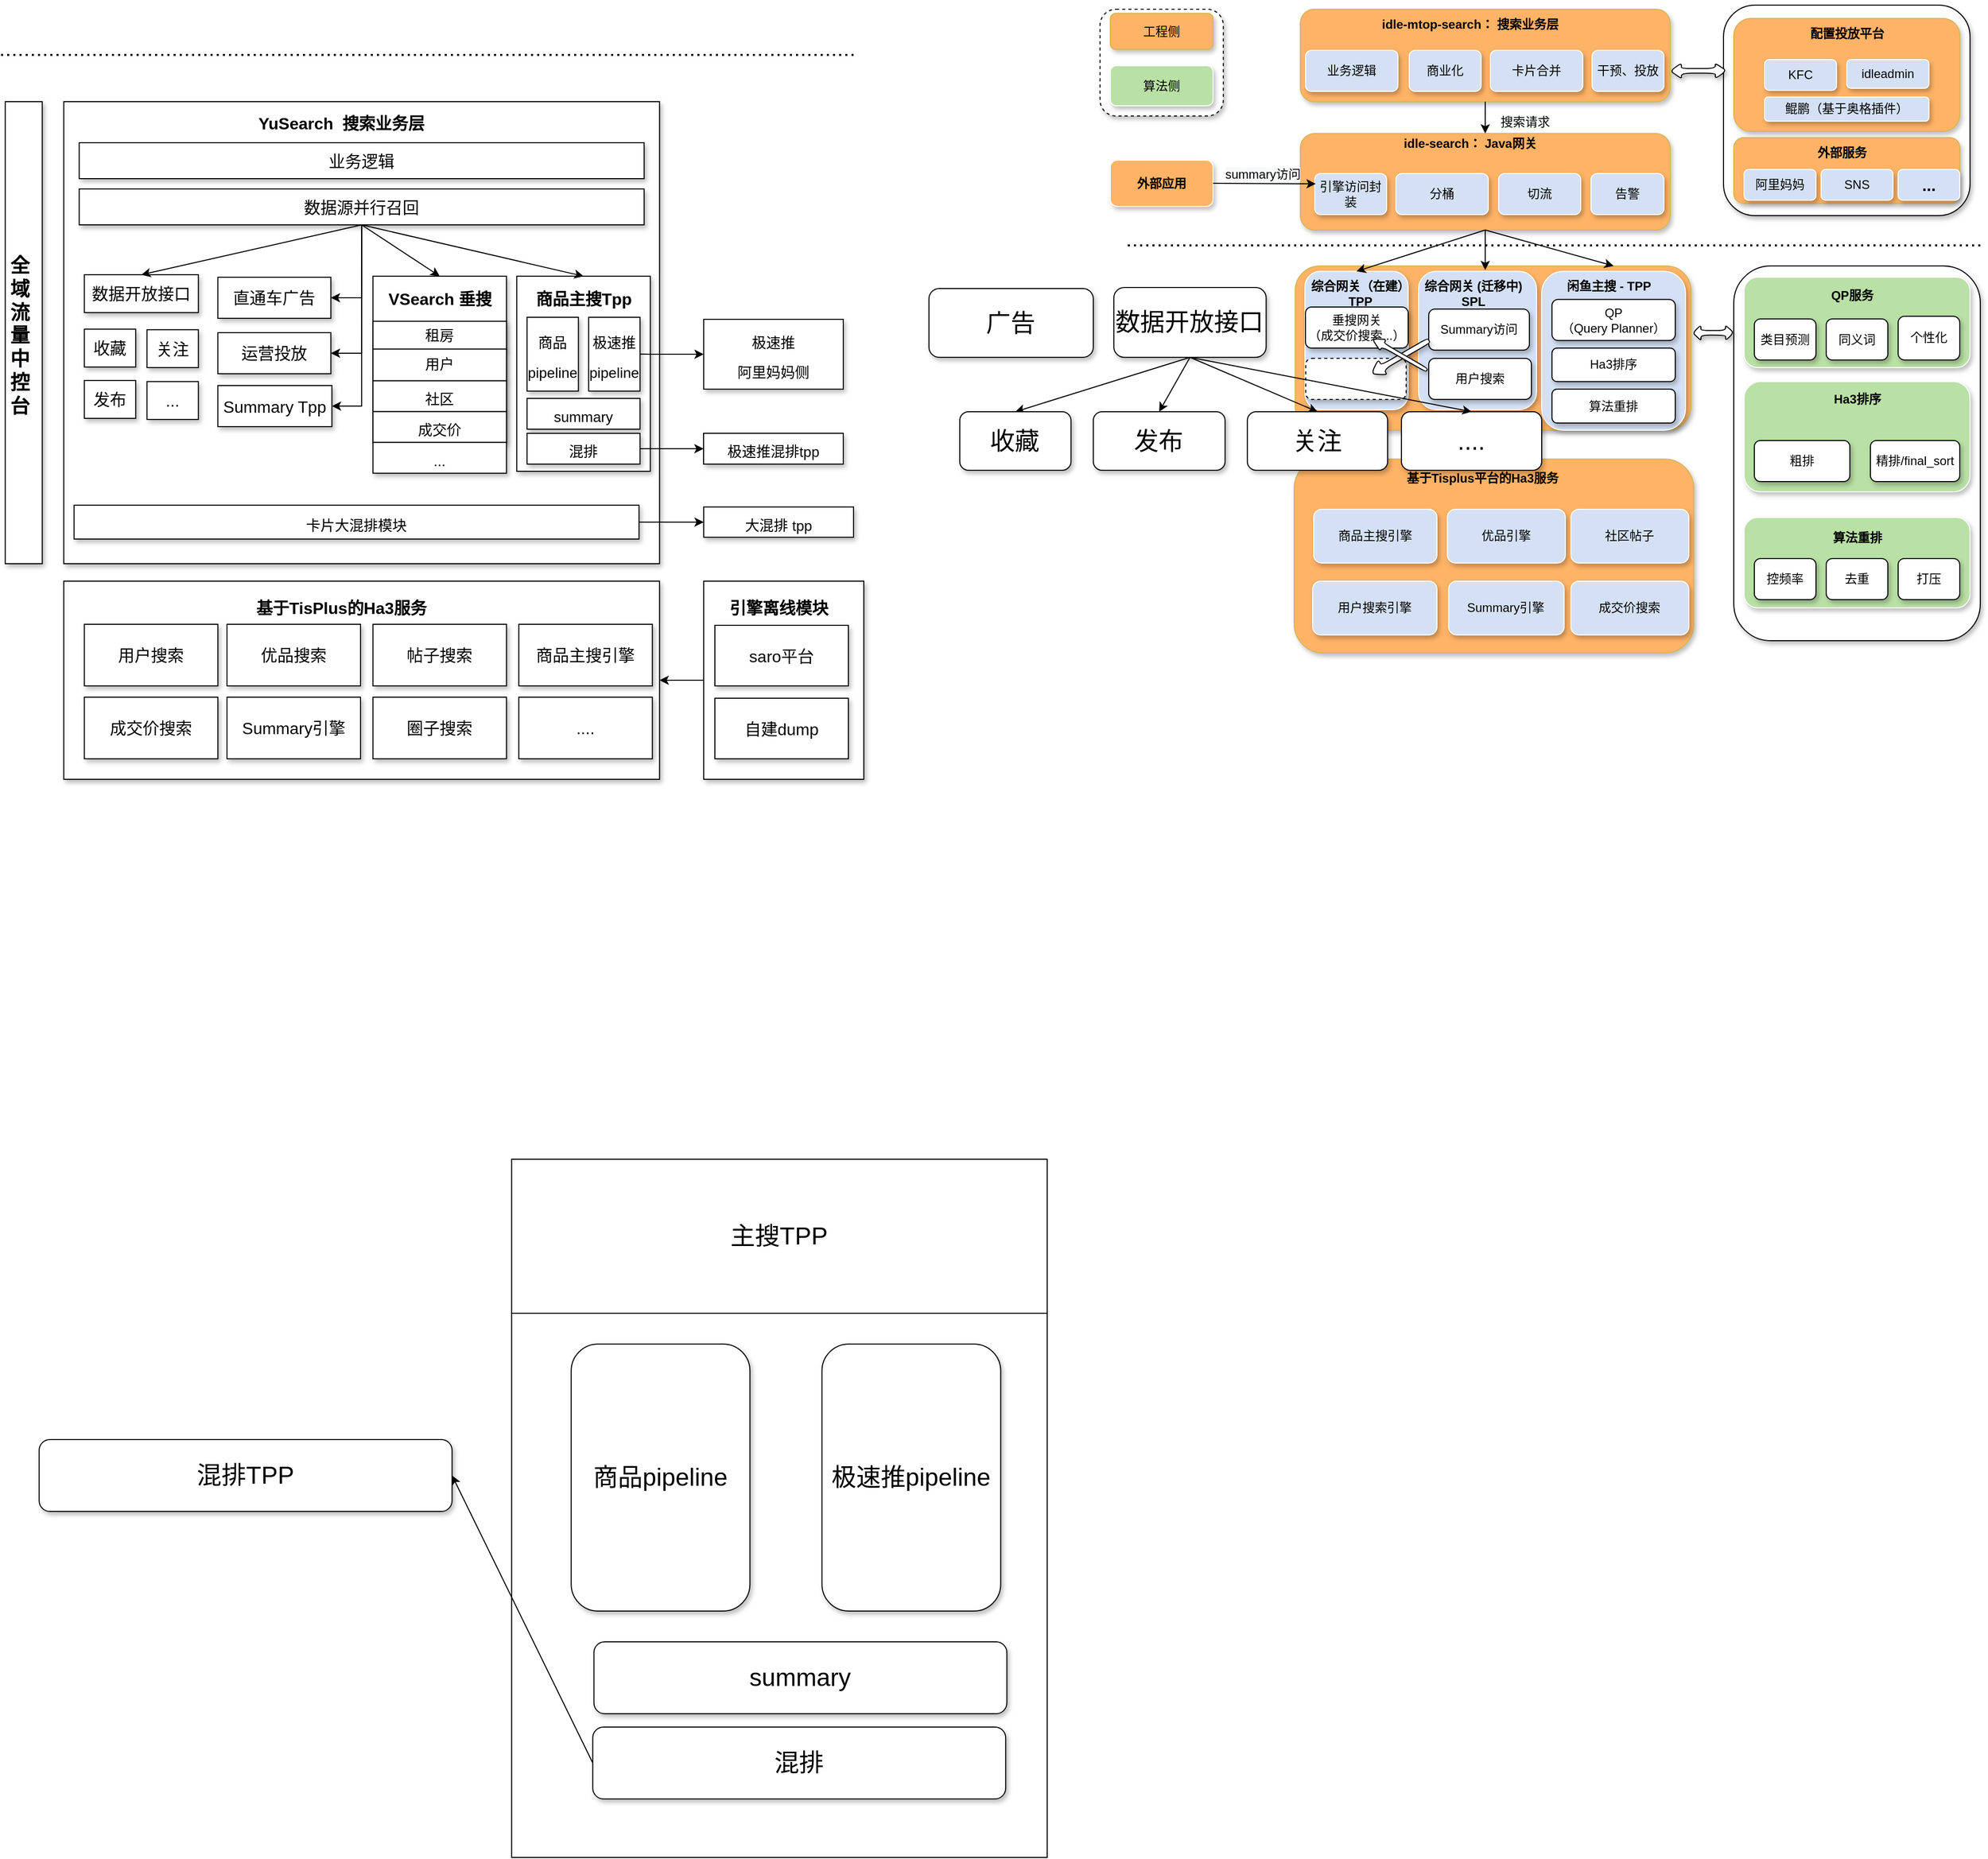 <mxfile version="15.5.5" type="github">
  <diagram id="73XBl6DxMWSLZ-Mzj7Kj" name="Page-1">
    <mxGraphModel dx="3708" dy="1172" grid="1" gridSize="10" guides="1" tooltips="1" connect="1" arrows="1" fold="1" page="1" pageScale="1" pageWidth="827" pageHeight="1169" math="0" shadow="0">
      <root>
        <mxCell id="0" />
        <mxCell id="1" parent="0" />
        <mxCell id="z_ON2gfmLrtd9v5Lrf8q-1" value="" style="endArrow=none;dashed=1;html=1;strokeColor=#000000;strokeWidth=2;dashPattern=1 2;" edge="1" parent="1">
          <mxGeometry width="50" height="50" relative="1" as="geometry">
            <mxPoint x="-73" y="800" as="sourcePoint" />
            <mxPoint x="757" y="800" as="targetPoint" />
          </mxGeometry>
        </mxCell>
        <mxCell id="z_ON2gfmLrtd9v5Lrf8q-2" value="" style="rounded=1;whiteSpace=wrap;html=1;shadow=1;" vertex="1" parent="1">
          <mxGeometry x="507" y="566" width="240" height="205" as="geometry" />
        </mxCell>
        <mxCell id="z_ON2gfmLrtd9v5Lrf8q-3" value="" style="rounded=1;whiteSpace=wrap;html=1;shadow=1;dashed=1;" vertex="1" parent="1">
          <mxGeometry x="-100" y="570" width="120" height="104" as="geometry" />
        </mxCell>
        <mxCell id="z_ON2gfmLrtd9v5Lrf8q-145" value="" style="rounded=0;whiteSpace=wrap;html=1;shadow=1;fontSize=24;" vertex="1" parent="1">
          <mxGeometry x="-1108.87" y="660" width="580" height="450" as="geometry" />
        </mxCell>
        <mxCell id="z_ON2gfmLrtd9v5Lrf8q-4" value="" style="rounded=1;whiteSpace=wrap;html=1;shadow=1;" vertex="1" parent="1">
          <mxGeometry x="517" y="820" width="240" height="365" as="geometry" />
        </mxCell>
        <mxCell id="z_ON2gfmLrtd9v5Lrf8q-5" value="" style="rounded=1;whiteSpace=wrap;html=1;fillColor=#FFB366;strokeColor=#d6b656;shadow=1;" vertex="1" parent="1">
          <mxGeometry x="90" y="820" width="385.25" height="160" as="geometry" />
        </mxCell>
        <mxCell id="z_ON2gfmLrtd9v5Lrf8q-6" value="" style="rounded=1;whiteSpace=wrap;html=1;fillColor=#FFB366;strokeColor=#d6b656;shadow=1;" vertex="1" parent="1">
          <mxGeometry x="95" y="570" width="360" height="90" as="geometry" />
        </mxCell>
        <mxCell id="z_ON2gfmLrtd9v5Lrf8q-7" value="&lt;b&gt;idle-mtop-search： 搜索业务层&lt;/b&gt;" style="text;html=1;resizable=0;autosize=1;align=center;verticalAlign=middle;points=[];fillColor=none;strokeColor=none;rounded=0;shadow=1;" vertex="1" parent="1">
          <mxGeometry x="165" y="575" width="190" height="20" as="geometry" />
        </mxCell>
        <mxCell id="z_ON2gfmLrtd9v5Lrf8q-8" value="" style="rounded=1;whiteSpace=wrap;html=1;fillColor=#FFB366;strokeColor=#d6b656;shadow=1;" vertex="1" parent="1">
          <mxGeometry x="95" y="691" width="360" height="94" as="geometry" />
        </mxCell>
        <mxCell id="z_ON2gfmLrtd9v5Lrf8q-9" value="&lt;b&gt;idle-search： Java网关&lt;/b&gt;" style="text;html=1;resizable=0;autosize=1;align=center;verticalAlign=middle;points=[];fillColor=none;strokeColor=none;rounded=0;shadow=1;" vertex="1" parent="1">
          <mxGeometry x="190" y="691" width="140" height="20" as="geometry" />
        </mxCell>
        <mxCell id="z_ON2gfmLrtd9v5Lrf8q-10" value="算法侧" style="rounded=1;whiteSpace=wrap;html=1;fillColor=#B9E0A5;strokeColor=#FFFFFF;shadow=1;" vertex="1" parent="1">
          <mxGeometry x="-90" y="625" width="100" height="39" as="geometry" />
        </mxCell>
        <mxCell id="z_ON2gfmLrtd9v5Lrf8q-11" value="工程侧" style="rounded=1;whiteSpace=wrap;html=1;fillColor=#FFB366;strokeColor=#d6b656;shadow=1;" vertex="1" parent="1">
          <mxGeometry x="-90" y="574" width="100" height="35" as="geometry" />
        </mxCell>
        <mxCell id="z_ON2gfmLrtd9v5Lrf8q-12" value="卡片合并" style="rounded=1;whiteSpace=wrap;html=1;fillColor=#D4E1F5;strokeColor=#FFFFFF;shadow=1;" vertex="1" parent="1">
          <mxGeometry x="280" y="610" width="90" height="40" as="geometry" />
        </mxCell>
        <mxCell id="z_ON2gfmLrtd9v5Lrf8q-13" value="业务逻辑" style="rounded=1;whiteSpace=wrap;html=1;fillColor=#D4E1F5;strokeColor=#FFFFFF;shadow=1;" vertex="1" parent="1">
          <mxGeometry x="100" y="610" width="90" height="40" as="geometry" />
        </mxCell>
        <mxCell id="z_ON2gfmLrtd9v5Lrf8q-14" value="干预、投放" style="rounded=1;whiteSpace=wrap;html=1;fillColor=#D4E1F5;strokeColor=#FFFFFF;shadow=1;" vertex="1" parent="1">
          <mxGeometry x="379" y="610" width="70" height="40" as="geometry" />
        </mxCell>
        <mxCell id="z_ON2gfmLrtd9v5Lrf8q-15" value="商业化" style="rounded=1;whiteSpace=wrap;html=1;fillColor=#D4E1F5;strokeColor=#FFFFFF;shadow=1;" vertex="1" parent="1">
          <mxGeometry x="201" y="610" width="70" height="40" as="geometry" />
        </mxCell>
        <mxCell id="z_ON2gfmLrtd9v5Lrf8q-16" value="" style="rounded=1;whiteSpace=wrap;html=1;fillColor=#FFB366;strokeColor=#d6b656;shadow=1;" vertex="1" parent="1">
          <mxGeometry x="517" y="579" width="220" height="110" as="geometry" />
        </mxCell>
        <mxCell id="z_ON2gfmLrtd9v5Lrf8q-17" value="鲲鹏（基于奥格插件）" style="rounded=1;whiteSpace=wrap;html=1;fillColor=#D4E1F5;strokeColor=#FFFFFF;shadow=1;" vertex="1" parent="1">
          <mxGeometry x="547" y="655.5" width="160" height="23.5" as="geometry" />
        </mxCell>
        <mxCell id="z_ON2gfmLrtd9v5Lrf8q-18" value="&lt;b&gt;配置投放平台&lt;/b&gt;" style="text;html=1;resizable=0;autosize=1;align=center;verticalAlign=middle;points=[];fillColor=none;strokeColor=none;rounded=0;shadow=1;" vertex="1" parent="1">
          <mxGeometry x="582" y="584" width="90" height="20" as="geometry" />
        </mxCell>
        <mxCell id="z_ON2gfmLrtd9v5Lrf8q-19" value="idleadmin" style="rounded=1;whiteSpace=wrap;html=1;fillColor=#D4E1F5;strokeColor=#FFFFFF;shadow=1;" vertex="1" parent="1">
          <mxGeometry x="627" y="619" width="80" height="28" as="geometry" />
        </mxCell>
        <mxCell id="z_ON2gfmLrtd9v5Lrf8q-20" value="引擎访问封装" style="rounded=1;whiteSpace=wrap;html=1;fillColor=#D4E1F5;strokeColor=#FFFFFF;shadow=1;" vertex="1" parent="1">
          <mxGeometry x="109" y="730" width="70" height="40" as="geometry" />
        </mxCell>
        <mxCell id="z_ON2gfmLrtd9v5Lrf8q-21" value="分桶" style="rounded=1;whiteSpace=wrap;html=1;fillColor=#D4E1F5;strokeColor=#FFFFFF;shadow=1;" vertex="1" parent="1">
          <mxGeometry x="188" y="730" width="90" height="40" as="geometry" />
        </mxCell>
        <mxCell id="z_ON2gfmLrtd9v5Lrf8q-22" value="切流" style="rounded=1;whiteSpace=wrap;html=1;fillColor=#D4E1F5;strokeColor=#FFFFFF;shadow=1;" vertex="1" parent="1">
          <mxGeometry x="288" y="730" width="80" height="40" as="geometry" />
        </mxCell>
        <mxCell id="z_ON2gfmLrtd9v5Lrf8q-23" value="告警" style="rounded=1;whiteSpace=wrap;html=1;fillColor=#D4E1F5;strokeColor=#FFFFFF;shadow=1;" vertex="1" parent="1">
          <mxGeometry x="378" y="730" width="71" height="40" as="geometry" />
        </mxCell>
        <mxCell id="z_ON2gfmLrtd9v5Lrf8q-24" value="&lt;b&gt;外部应用&lt;/b&gt;" style="rounded=1;whiteSpace=wrap;html=1;fillColor=#FFB366;strokeColor=#FFFFFF;shadow=1;" vertex="1" parent="1">
          <mxGeometry x="-90" y="717" width="100" height="45" as="geometry" />
        </mxCell>
        <mxCell id="z_ON2gfmLrtd9v5Lrf8q-25" value="" style="endArrow=classic;html=1;exitX=1;exitY=0.5;exitDx=0;exitDy=0;" edge="1" parent="1" source="z_ON2gfmLrtd9v5Lrf8q-24">
          <mxGeometry width="50" height="50" relative="1" as="geometry">
            <mxPoint x="380" y="581" as="sourcePoint" />
            <mxPoint x="110" y="740" as="targetPoint" />
          </mxGeometry>
        </mxCell>
        <mxCell id="z_ON2gfmLrtd9v5Lrf8q-26" value="&lt;span style=&quot;color: rgb(0 , 0 , 0) ; font-family: &amp;#34;helvetica&amp;#34; ; font-size: 12px ; font-style: normal ; font-weight: 400 ; letter-spacing: normal ; text-align: center ; text-indent: 0px ; text-transform: none ; word-spacing: 0px ; background-color: rgb(248 , 249 , 250) ; display: inline ; float: none&quot;&gt;summary访问&lt;/span&gt;" style="text;whiteSpace=wrap;html=1;" vertex="1" parent="1">
          <mxGeometry x="20" y="717" width="90" height="30" as="geometry" />
        </mxCell>
        <mxCell id="z_ON2gfmLrtd9v5Lrf8q-27" value="" style="endArrow=classic;html=1;exitX=0.5;exitY=1;exitDx=0;exitDy=0;entryX=0.5;entryY=0;entryDx=0;entryDy=0;" edge="1" parent="1" source="z_ON2gfmLrtd9v5Lrf8q-6" target="z_ON2gfmLrtd9v5Lrf8q-8">
          <mxGeometry width="50" height="50" relative="1" as="geometry">
            <mxPoint x="380" y="700" as="sourcePoint" />
            <mxPoint x="430" y="650" as="targetPoint" />
          </mxGeometry>
        </mxCell>
        <mxCell id="z_ON2gfmLrtd9v5Lrf8q-28" value="&lt;span style=&quot;color: rgb(0 , 0 , 0) ; font-family: &amp;#34;helvetica&amp;#34; ; font-size: 12px ; font-style: normal ; font-weight: 400 ; letter-spacing: normal ; text-align: center ; text-indent: 0px ; text-transform: none ; word-spacing: 0px ; background-color: rgb(248 , 249 , 250) ; display: inline ; float: none&quot;&gt;搜索请求&lt;/span&gt;" style="text;whiteSpace=wrap;html=1;" vertex="1" parent="1">
          <mxGeometry x="288" y="666" width="90" height="30" as="geometry" />
        </mxCell>
        <mxCell id="z_ON2gfmLrtd9v5Lrf8q-29" value="" style="rounded=1;whiteSpace=wrap;html=1;fillColor=#D4E1F5;strokeColor=#FFFFFF;shadow=1;" vertex="1" parent="1">
          <mxGeometry x="330" y="825.25" width="140" height="154.75" as="geometry" />
        </mxCell>
        <mxCell id="z_ON2gfmLrtd9v5Lrf8q-30" value="&lt;b&gt;闲鱼主搜 - TPP&lt;/b&gt;" style="text;html=1;resizable=0;autosize=1;align=center;verticalAlign=middle;points=[];fillColor=none;strokeColor=none;rounded=0;shadow=1;" vertex="1" parent="1">
          <mxGeometry x="345" y="830" width="100" height="20" as="geometry" />
        </mxCell>
        <mxCell id="z_ON2gfmLrtd9v5Lrf8q-31" value="" style="rounded=1;whiteSpace=wrap;html=1;fillColor=#D4E1F5;strokeColor=#FFFFFF;shadow=1;" vertex="1" parent="1">
          <mxGeometry x="210" y="825.25" width="115" height="134.75" as="geometry" />
        </mxCell>
        <mxCell id="z_ON2gfmLrtd9v5Lrf8q-32" value="&lt;b&gt;综合网关 (迁移中)&lt;br&gt;SPL&lt;br&gt;&lt;/b&gt;" style="text;html=1;resizable=0;autosize=1;align=center;verticalAlign=middle;points=[];fillColor=none;strokeColor=none;rounded=0;shadow=1;" vertex="1" parent="1">
          <mxGeometry x="208" y="832" width="110" height="30" as="geometry" />
        </mxCell>
        <mxCell id="z_ON2gfmLrtd9v5Lrf8q-33" value="" style="rounded=1;whiteSpace=wrap;html=1;fillColor=#D4E1F5;shadow=1;strokeColor=#FFFFFF;" vertex="1" parent="1">
          <mxGeometry x="99.5" y="825.25" width="100.5" height="134.75" as="geometry" />
        </mxCell>
        <mxCell id="z_ON2gfmLrtd9v5Lrf8q-34" value="QP&lt;br&gt;（Query Planner）" style="rounded=1;whiteSpace=wrap;html=1;fillColor=#FFFFFF;strokeColor=#000000;shadow=1;" vertex="1" parent="1">
          <mxGeometry x="340" y="852.63" width="120" height="40" as="geometry" />
        </mxCell>
        <mxCell id="z_ON2gfmLrtd9v5Lrf8q-35" value="算法重排" style="rounded=1;whiteSpace=wrap;html=1;fillColor=#FFFFFF;strokeColor=#000000;shadow=1;" vertex="1" parent="1">
          <mxGeometry x="340" y="940" width="120" height="33" as="geometry" />
        </mxCell>
        <mxCell id="z_ON2gfmLrtd9v5Lrf8q-36" value="&lt;b&gt;综合网关（在建）&lt;br&gt;TPP&lt;/b&gt;" style="text;html=1;resizable=0;autosize=1;align=center;verticalAlign=middle;points=[];fillColor=none;strokeColor=none;rounded=0;shadow=1;" vertex="1" parent="1">
          <mxGeometry x="98" y="832" width="110" height="30" as="geometry" />
        </mxCell>
        <mxCell id="z_ON2gfmLrtd9v5Lrf8q-37" value="垂搜网关&lt;br&gt;（成交价搜索...）" style="rounded=1;whiteSpace=wrap;html=1;fillColor=#FFFFFF;strokeColor=#000000;shadow=1;" vertex="1" parent="1">
          <mxGeometry x="100" y="860" width="100" height="40" as="geometry" />
        </mxCell>
        <mxCell id="z_ON2gfmLrtd9v5Lrf8q-38" value="" style="rounded=1;whiteSpace=wrap;html=1;fillColor=#FFFFFF;strokeColor=#000000;shadow=1;dashed=1;" vertex="1" parent="1">
          <mxGeometry x="100.25" y="910" width="97.75" height="40" as="geometry" />
        </mxCell>
        <mxCell id="z_ON2gfmLrtd9v5Lrf8q-39" value="Summary访问" style="rounded=1;whiteSpace=wrap;html=1;fillColor=#FFFFFF;strokeColor=#000000;shadow=1;" vertex="1" parent="1">
          <mxGeometry x="220" y="862" width="98" height="40" as="geometry" />
        </mxCell>
        <mxCell id="z_ON2gfmLrtd9v5Lrf8q-40" value="用户搜索" style="rounded=1;whiteSpace=wrap;html=1;fillColor=#FFFFFF;strokeColor=#000000;shadow=1;" vertex="1" parent="1">
          <mxGeometry x="220" y="910" width="100" height="40" as="geometry" />
        </mxCell>
        <mxCell id="z_ON2gfmLrtd9v5Lrf8q-41" value="" style="endArrow=classic;html=1;exitX=0.5;exitY=1;exitDx=0;exitDy=0;entryX=0.5;entryY=0;entryDx=0;entryDy=0;" edge="1" parent="1" source="z_ON2gfmLrtd9v5Lrf8q-8" target="z_ON2gfmLrtd9v5Lrf8q-33">
          <mxGeometry width="50" height="50" relative="1" as="geometry">
            <mxPoint x="285" y="794" as="sourcePoint" />
            <mxPoint x="295" y="710" as="targetPoint" />
          </mxGeometry>
        </mxCell>
        <mxCell id="z_ON2gfmLrtd9v5Lrf8q-42" value="" style="endArrow=classic;html=1;exitX=0.5;exitY=1;exitDx=0;exitDy=0;" edge="1" parent="1" source="z_ON2gfmLrtd9v5Lrf8q-8">
          <mxGeometry width="50" height="50" relative="1" as="geometry">
            <mxPoint x="280" y="790" as="sourcePoint" />
            <mxPoint x="275" y="824" as="targetPoint" />
          </mxGeometry>
        </mxCell>
        <mxCell id="z_ON2gfmLrtd9v5Lrf8q-43" value="" style="endArrow=classic;html=1;exitX=0.5;exitY=1;exitDx=0;exitDy=0;" edge="1" parent="1" source="z_ON2gfmLrtd9v5Lrf8q-8">
          <mxGeometry width="50" height="50" relative="1" as="geometry">
            <mxPoint x="280" y="794" as="sourcePoint" />
            <mxPoint x="400" y="820" as="targetPoint" />
          </mxGeometry>
        </mxCell>
        <mxCell id="z_ON2gfmLrtd9v5Lrf8q-44" value="" style="shape=singleArrow;direction=west;whiteSpace=wrap;html=1;rounded=1;shadow=1;strokeColor=#000000;fillColor=#FFFFFF;gradientColor=none;rotation=-30;arrowWidth=0.298;arrowSize=0.2;" vertex="1" parent="1">
          <mxGeometry x="159.54" y="900.3" width="65" height="17.13" as="geometry" />
        </mxCell>
        <mxCell id="z_ON2gfmLrtd9v5Lrf8q-45" value="" style="shape=singleArrow;direction=west;whiteSpace=wrap;html=1;rounded=1;shadow=1;strokeColor=#000000;fillColor=#FFFFFF;gradientColor=none;rotation=30;arrowWidth=0.298;arrowSize=0.2;" vertex="1" parent="1">
          <mxGeometry x="160.77" y="899.91" width="61.46" height="12.63" as="geometry" />
        </mxCell>
        <mxCell id="z_ON2gfmLrtd9v5Lrf8q-46" value="" style="rounded=1;whiteSpace=wrap;html=1;fillColor=#FFB366;strokeColor=#d6b656;shadow=1;" vertex="1" parent="1">
          <mxGeometry x="89" y="1008.18" width="389" height="188.82" as="geometry" />
        </mxCell>
        <mxCell id="z_ON2gfmLrtd9v5Lrf8q-47" value="商品主搜引擎" style="rounded=1;whiteSpace=wrap;html=1;fillColor=#D4E1F5;shadow=1;strokeColor=#FFFFFF;" vertex="1" parent="1">
          <mxGeometry x="108" y="1057" width="120" height="52.37" as="geometry" />
        </mxCell>
        <mxCell id="z_ON2gfmLrtd9v5Lrf8q-48" value="" style="shape=doubleArrow;whiteSpace=wrap;html=1;rounded=1;shadow=1;strokeColor=#000000;fillColor=#FFFFFF;gradientColor=none;" vertex="1" parent="1">
          <mxGeometry x="455" y="622.5" width="55" height="15" as="geometry" />
        </mxCell>
        <mxCell id="z_ON2gfmLrtd9v5Lrf8q-49" value="用户搜索引擎" style="rounded=1;whiteSpace=wrap;html=1;fillColor=#D4E1F5;shadow=1;strokeColor=#FFFFFF;" vertex="1" parent="1">
          <mxGeometry x="107" y="1127" width="121" height="52.37" as="geometry" />
        </mxCell>
        <mxCell id="z_ON2gfmLrtd9v5Lrf8q-50" value="优品引擎" style="rounded=1;whiteSpace=wrap;html=1;fillColor=#D4E1F5;shadow=1;strokeColor=#FFFFFF;" vertex="1" parent="1">
          <mxGeometry x="238.17" y="1057" width="114.83" height="52.37" as="geometry" />
        </mxCell>
        <mxCell id="z_ON2gfmLrtd9v5Lrf8q-51" value="Summary引擎" style="rounded=1;whiteSpace=wrap;html=1;fillColor=#D4E1F5;shadow=1;strokeColor=#FFFFFF;" vertex="1" parent="1">
          <mxGeometry x="239.38" y="1127" width="112.41" height="52.37" as="geometry" />
        </mxCell>
        <mxCell id="z_ON2gfmLrtd9v5Lrf8q-52" value="社区帖子" style="rounded=1;whiteSpace=wrap;html=1;fillColor=#D4E1F5;shadow=1;strokeColor=#FFFFFF;" vertex="1" parent="1">
          <mxGeometry x="358.42" y="1057" width="114.83" height="52.37" as="geometry" />
        </mxCell>
        <mxCell id="z_ON2gfmLrtd9v5Lrf8q-53" value="成交价搜索" style="rounded=1;whiteSpace=wrap;html=1;fillColor=#D4E1F5;shadow=1;strokeColor=#FFFFFF;" vertex="1" parent="1">
          <mxGeometry x="358.42" y="1127" width="114.83" height="52.37" as="geometry" />
        </mxCell>
        <mxCell id="z_ON2gfmLrtd9v5Lrf8q-54" value="&lt;b&gt;基于Tisplus平台的Ha3服务&lt;/b&gt;" style="text;html=1;resizable=0;autosize=1;align=center;verticalAlign=middle;points=[];fillColor=none;strokeColor=none;rounded=0;shadow=1;" vertex="1" parent="1">
          <mxGeometry x="191.79" y="1017" width="160" height="20" as="geometry" />
        </mxCell>
        <mxCell id="z_ON2gfmLrtd9v5Lrf8q-55" value="" style="endArrow=classic;html=1;" edge="1" parent="1">
          <mxGeometry width="50" height="50" relative="1" as="geometry">
            <mxPoint x="285" y="970" as="sourcePoint" />
            <mxPoint x="285" y="1012" as="targetPoint" />
          </mxGeometry>
        </mxCell>
        <mxCell id="z_ON2gfmLrtd9v5Lrf8q-56" value="" style="rounded=1;whiteSpace=wrap;html=1;fillColor=#B9E0A5;strokeColor=#FFFFFF;shadow=1;" vertex="1" parent="1">
          <mxGeometry x="527" y="831" width="220" height="88" as="geometry" />
        </mxCell>
        <mxCell id="z_ON2gfmLrtd9v5Lrf8q-57" value="&lt;b&gt;QP服务&lt;/b&gt;" style="text;html=1;resizable=0;autosize=1;align=center;verticalAlign=middle;points=[];fillColor=none;strokeColor=none;rounded=0;shadow=1;" vertex="1" parent="1">
          <mxGeometry x="602" y="839" width="60" height="20" as="geometry" />
        </mxCell>
        <mxCell id="z_ON2gfmLrtd9v5Lrf8q-58" value="类目预测" style="rounded=1;whiteSpace=wrap;html=1;fillColor=#FFFFFF;strokeColor=#000000;shadow=1;" vertex="1" parent="1">
          <mxGeometry x="537" y="871.63" width="60" height="40" as="geometry" />
        </mxCell>
        <mxCell id="z_ON2gfmLrtd9v5Lrf8q-59" value="同义词" style="rounded=1;whiteSpace=wrap;html=1;fillColor=#FFFFFF;strokeColor=#000000;shadow=1;" vertex="1" parent="1">
          <mxGeometry x="607" y="871.63" width="60" height="40" as="geometry" />
        </mxCell>
        <mxCell id="z_ON2gfmLrtd9v5Lrf8q-60" value="个性化" style="rounded=1;whiteSpace=wrap;html=1;fillColor=#FFFFFF;strokeColor=#000000;shadow=1;" vertex="1" parent="1">
          <mxGeometry x="677" y="869" width="60" height="42.63" as="geometry" />
        </mxCell>
        <mxCell id="z_ON2gfmLrtd9v5Lrf8q-61" value="" style="rounded=1;whiteSpace=wrap;html=1;fillColor=#B9E0A5;strokeColor=#FFFFFF;shadow=1;" vertex="1" parent="1">
          <mxGeometry x="527" y="1065" width="220" height="88" as="geometry" />
        </mxCell>
        <mxCell id="z_ON2gfmLrtd9v5Lrf8q-62" value="&lt;b&gt;算法重排&lt;/b&gt;" style="text;html=1;resizable=0;autosize=1;align=center;verticalAlign=middle;points=[];fillColor=none;strokeColor=none;rounded=0;shadow=1;" vertex="1" parent="1">
          <mxGeometry x="607" y="1075" width="60" height="20" as="geometry" />
        </mxCell>
        <mxCell id="z_ON2gfmLrtd9v5Lrf8q-63" value="控频率" style="rounded=1;whiteSpace=wrap;html=1;fillColor=#FFFFFF;strokeColor=#000000;shadow=1;" vertex="1" parent="1">
          <mxGeometry x="537" y="1105" width="60" height="40" as="geometry" />
        </mxCell>
        <mxCell id="z_ON2gfmLrtd9v5Lrf8q-64" value="去重" style="rounded=1;whiteSpace=wrap;html=1;fillColor=#FFFFFF;strokeColor=#000000;shadow=1;" vertex="1" parent="1">
          <mxGeometry x="607" y="1105" width="60" height="40" as="geometry" />
        </mxCell>
        <mxCell id="z_ON2gfmLrtd9v5Lrf8q-65" value="打压" style="rounded=1;whiteSpace=wrap;html=1;fillColor=#FFFFFF;strokeColor=#000000;shadow=1;" vertex="1" parent="1">
          <mxGeometry x="677" y="1105" width="60" height="40" as="geometry" />
        </mxCell>
        <mxCell id="z_ON2gfmLrtd9v5Lrf8q-66" value="" style="shape=doubleArrow;whiteSpace=wrap;html=1;rounded=1;shadow=1;strokeColor=#000000;fillColor=#FFFFFF;gradientColor=none;" vertex="1" parent="1">
          <mxGeometry x="477" y="877.63" width="40" height="15" as="geometry" />
        </mxCell>
        <mxCell id="z_ON2gfmLrtd9v5Lrf8q-67" value="KFC" style="rounded=1;whiteSpace=wrap;html=1;fillColor=#D4E1F5;strokeColor=#FFFFFF;shadow=1;" vertex="1" parent="1">
          <mxGeometry x="547" y="619" width="70" height="30" as="geometry" />
        </mxCell>
        <mxCell id="z_ON2gfmLrtd9v5Lrf8q-68" value="" style="rounded=1;whiteSpace=wrap;html=1;fillColor=#FFB366;strokeColor=#d6b656;shadow=1;" vertex="1" parent="1">
          <mxGeometry x="517" y="695" width="220" height="64" as="geometry" />
        </mxCell>
        <mxCell id="z_ON2gfmLrtd9v5Lrf8q-69" value="&lt;b&gt;外部服务&lt;/b&gt;" style="text;html=1;resizable=0;autosize=1;align=center;verticalAlign=middle;points=[];fillColor=none;strokeColor=none;rounded=0;shadow=1;" vertex="1" parent="1">
          <mxGeometry x="592" y="700" width="60" height="20" as="geometry" />
        </mxCell>
        <mxCell id="z_ON2gfmLrtd9v5Lrf8q-70" value="阿里妈妈" style="rounded=1;whiteSpace=wrap;html=1;fillColor=#D4E1F5;strokeColor=#FFFFFF;shadow=1;" vertex="1" parent="1">
          <mxGeometry x="527" y="726" width="70" height="30" as="geometry" />
        </mxCell>
        <mxCell id="z_ON2gfmLrtd9v5Lrf8q-71" value="SNS" style="rounded=1;whiteSpace=wrap;html=1;fillColor=#D4E1F5;strokeColor=#FFFFFF;shadow=1;" vertex="1" parent="1">
          <mxGeometry x="602" y="726" width="70" height="30" as="geometry" />
        </mxCell>
        <mxCell id="z_ON2gfmLrtd9v5Lrf8q-72" value="&lt;font style=&quot;font-size: 16px&quot;&gt;&lt;b&gt;...&lt;/b&gt;&lt;/font&gt;" style="rounded=1;whiteSpace=wrap;html=1;fillColor=#D4E1F5;strokeColor=#FFFFFF;shadow=1;" vertex="1" parent="1">
          <mxGeometry x="677" y="726" width="60" height="30" as="geometry" />
        </mxCell>
        <mxCell id="z_ON2gfmLrtd9v5Lrf8q-73" value="Ha3排序" style="rounded=1;whiteSpace=wrap;html=1;fillColor=#FFFFFF;strokeColor=#000000;shadow=1;" vertex="1" parent="1">
          <mxGeometry x="340" y="900" width="120" height="32.63" as="geometry" />
        </mxCell>
        <mxCell id="z_ON2gfmLrtd9v5Lrf8q-74" value="" style="rounded=1;whiteSpace=wrap;html=1;fillColor=#B9E0A5;strokeColor=#FFFFFF;shadow=1;" vertex="1" parent="1">
          <mxGeometry x="527" y="932.63" width="220" height="107.37" as="geometry" />
        </mxCell>
        <mxCell id="z_ON2gfmLrtd9v5Lrf8q-75" value="&lt;b&gt;Ha3排序&lt;/b&gt;" style="text;html=1;resizable=0;autosize=1;align=center;verticalAlign=middle;points=[];fillColor=none;strokeColor=none;rounded=0;shadow=1;" vertex="1" parent="1">
          <mxGeometry x="607" y="940" width="60" height="20" as="geometry" />
        </mxCell>
        <mxCell id="z_ON2gfmLrtd9v5Lrf8q-76" value="粗排" style="rounded=1;whiteSpace=wrap;html=1;fillColor=#FFFFFF;strokeColor=#000000;shadow=1;" vertex="1" parent="1">
          <mxGeometry x="537" y="990" width="93" height="40" as="geometry" />
        </mxCell>
        <mxCell id="z_ON2gfmLrtd9v5Lrf8q-77" value="精排/final_sort" style="rounded=1;whiteSpace=wrap;html=1;fillColor=#FFFFFF;strokeColor=#000000;shadow=1;" vertex="1" parent="1">
          <mxGeometry x="650" y="990" width="87" height="40" as="geometry" />
        </mxCell>
        <mxCell id="z_ON2gfmLrtd9v5Lrf8q-79" value="&lt;b style=&quot;font-size: 16px&quot;&gt;YuSearch&amp;nbsp; 搜索业务层&lt;/b&gt;" style="text;html=1;resizable=0;autosize=1;align=center;verticalAlign=middle;points=[];fillColor=none;strokeColor=none;rounded=0;shadow=1;fontSize=16;" vertex="1" parent="1">
          <mxGeometry x="-928.87" y="671" width="180" height="20" as="geometry" />
        </mxCell>
        <mxCell id="z_ON2gfmLrtd9v5Lrf8q-82" value="" style="rounded=0;whiteSpace=wrap;html=1;shadow=1;" vertex="1" parent="1">
          <mxGeometry x="-807.87" y="830" width="130" height="161.87" as="geometry" />
        </mxCell>
        <mxCell id="z_ON2gfmLrtd9v5Lrf8q-83" value="&lt;b style=&quot;font-size: 16px&quot;&gt;VSearch 垂搜&lt;/b&gt;" style="text;html=1;resizable=0;autosize=1;align=center;verticalAlign=middle;points=[];fillColor=none;strokeColor=none;rounded=0;shadow=1;fontSize=16;" vertex="1" parent="1">
          <mxGeometry x="-802.87" y="841.87" width="120" height="20" as="geometry" />
        </mxCell>
        <mxCell id="z_ON2gfmLrtd9v5Lrf8q-84" value="租房" style="rounded=0;whiteSpace=wrap;html=1;shadow=1;fontSize=14;" vertex="1" parent="1">
          <mxGeometry x="-807.87" y="873.87" width="130" height="28" as="geometry" />
        </mxCell>
        <mxCell id="z_ON2gfmLrtd9v5Lrf8q-85" value="用户" style="rounded=0;whiteSpace=wrap;html=1;shadow=1;fontSize=14;" vertex="1" parent="1">
          <mxGeometry x="-807.87" y="900.94" width="130" height="30.93" as="geometry" />
        </mxCell>
        <mxCell id="z_ON2gfmLrtd9v5Lrf8q-86" value="&lt;font style=&quot;font-size: 14px&quot;&gt;社区&lt;/font&gt;" style="rounded=0;whiteSpace=wrap;html=1;shadow=1;fontSize=24;" vertex="1" parent="1">
          <mxGeometry x="-807.87" y="931.87" width="130" height="30" as="geometry" />
        </mxCell>
        <mxCell id="z_ON2gfmLrtd9v5Lrf8q-95" value="" style="rounded=0;whiteSpace=wrap;html=1;fontSize=24;" vertex="1" parent="1">
          <mxGeometry x="-672.87" y="1840" width="521.42" height="530" as="geometry" />
        </mxCell>
        <mxCell id="z_ON2gfmLrtd9v5Lrf8q-96" value="商品pipeline" style="rounded=1;whiteSpace=wrap;html=1;shadow=1;fontSize=24;" vertex="1" parent="1">
          <mxGeometry x="-614.87" y="1870" width="174" height="260" as="geometry" />
        </mxCell>
        <mxCell id="z_ON2gfmLrtd9v5Lrf8q-97" value="summary" style="rounded=1;whiteSpace=wrap;html=1;shadow=1;fontSize=24;" vertex="1" parent="1">
          <mxGeometry x="-592.74" y="2160" width="402" height="70" as="geometry" />
        </mxCell>
        <mxCell id="z_ON2gfmLrtd9v5Lrf8q-98" value="极速推pipeline" style="rounded=1;whiteSpace=wrap;html=1;shadow=1;fontSize=24;" vertex="1" parent="1">
          <mxGeometry x="-370.74" y="1870" width="174" height="260" as="geometry" />
        </mxCell>
        <mxCell id="z_ON2gfmLrtd9v5Lrf8q-99" value="混排TPP" style="rounded=1;whiteSpace=wrap;html=1;shadow=1;fontSize=24;" vertex="1" parent="1">
          <mxGeometry x="-1132.87" y="1963" width="402" height="70" as="geometry" />
        </mxCell>
        <mxCell id="z_ON2gfmLrtd9v5Lrf8q-100" value="主搜TPP" style="rounded=0;whiteSpace=wrap;html=1;fontSize=24;" vertex="1" parent="1">
          <mxGeometry x="-672.87" y="1690" width="521.42" height="150" as="geometry" />
        </mxCell>
        <mxCell id="z_ON2gfmLrtd9v5Lrf8q-101" value="混排" style="rounded=1;whiteSpace=wrap;html=1;shadow=1;fontSize=24;" vertex="1" parent="1">
          <mxGeometry x="-593.87" y="2243" width="402" height="70" as="geometry" />
        </mxCell>
        <mxCell id="z_ON2gfmLrtd9v5Lrf8q-102" value="" style="endArrow=classic;html=1;rounded=0;fontSize=24;exitX=0;exitY=0.5;exitDx=0;exitDy=0;entryX=1;entryY=0.5;entryDx=0;entryDy=0;" edge="1" parent="1" source="z_ON2gfmLrtd9v5Lrf8q-101" target="z_ON2gfmLrtd9v5Lrf8q-99">
          <mxGeometry width="50" height="50" relative="1" as="geometry">
            <mxPoint x="-412.015" y="1290" as="sourcePoint" />
            <mxPoint x="-411.87" y="1420" as="targetPoint" />
          </mxGeometry>
        </mxCell>
        <mxCell id="z_ON2gfmLrtd9v5Lrf8q-104" value="&lt;span style=&quot;font-size: 14px&quot;&gt;成交价&lt;/span&gt;" style="rounded=0;whiteSpace=wrap;html=1;shadow=1;fontSize=24;" vertex="1" parent="1">
          <mxGeometry x="-807.87" y="961.87" width="130" height="30" as="geometry" />
        </mxCell>
        <mxCell id="z_ON2gfmLrtd9v5Lrf8q-105" value="&lt;span style=&quot;font-size: 14px&quot;&gt;...&lt;/span&gt;" style="rounded=0;whiteSpace=wrap;html=1;shadow=1;fontSize=24;" vertex="1" parent="1">
          <mxGeometry x="-807.87" y="991.87" width="130" height="30" as="geometry" />
        </mxCell>
        <mxCell id="z_ON2gfmLrtd9v5Lrf8q-107" value="" style="rounded=0;whiteSpace=wrap;html=1;shadow=1;" vertex="1" parent="1">
          <mxGeometry x="-667.87" y="830" width="130" height="190" as="geometry" />
        </mxCell>
        <mxCell id="z_ON2gfmLrtd9v5Lrf8q-108" value="&lt;b&gt;商品主搜Tpp&lt;/b&gt;" style="text;html=1;resizable=0;autosize=1;align=center;verticalAlign=middle;points=[];fillColor=none;strokeColor=none;rounded=0;shadow=1;fontSize=16;" vertex="1" parent="1">
          <mxGeometry x="-657.87" y="841.87" width="110" height="20" as="geometry" />
        </mxCell>
        <mxCell id="z_ON2gfmLrtd9v5Lrf8q-116" value="&lt;font style=&quot;font-size: 14px&quot;&gt;商品pipeline&lt;/font&gt;" style="rounded=0;whiteSpace=wrap;html=1;shadow=1;fontSize=24;" vertex="1" parent="1">
          <mxGeometry x="-657.87" y="870" width="50" height="71.87" as="geometry" />
        </mxCell>
        <mxCell id="z_ON2gfmLrtd9v5Lrf8q-117" value="&lt;font style=&quot;font-size: 14px&quot;&gt;极速推pipeline&lt;/font&gt;" style="rounded=0;whiteSpace=wrap;html=1;shadow=1;fontSize=24;" vertex="1" parent="1">
          <mxGeometry x="-597.87" y="870" width="50" height="71.87" as="geometry" />
        </mxCell>
        <mxCell id="z_ON2gfmLrtd9v5Lrf8q-118" value="&lt;font style=&quot;font-size: 14px&quot;&gt;summary&lt;/font&gt;" style="rounded=0;whiteSpace=wrap;html=1;shadow=1;fontSize=24;" vertex="1" parent="1">
          <mxGeometry x="-657.87" y="949" width="110" height="30" as="geometry" />
        </mxCell>
        <mxCell id="z_ON2gfmLrtd9v5Lrf8q-119" value="&lt;font style=&quot;font-size: 14px&quot;&gt;混排&lt;/font&gt;" style="rounded=0;whiteSpace=wrap;html=1;shadow=1;fontSize=24;" vertex="1" parent="1">
          <mxGeometry x="-657.87" y="983" width="110" height="30" as="geometry" />
        </mxCell>
        <mxCell id="z_ON2gfmLrtd9v5Lrf8q-120" value="&lt;font style=&quot;font-size: 14px&quot;&gt;极速推混排tpp&lt;/font&gt;" style="rounded=0;whiteSpace=wrap;html=1;shadow=1;fontSize=24;" vertex="1" parent="1">
          <mxGeometry x="-486" y="983" width="136" height="30" as="geometry" />
        </mxCell>
        <mxCell id="z_ON2gfmLrtd9v5Lrf8q-121" value="" style="endArrow=classic;html=1;rounded=0;fontSize=24;exitX=1;exitY=0.5;exitDx=0;exitDy=0;entryX=0;entryY=0.5;entryDx=0;entryDy=0;" edge="1" parent="1" source="z_ON2gfmLrtd9v5Lrf8q-119" target="z_ON2gfmLrtd9v5Lrf8q-120">
          <mxGeometry width="50" height="50" relative="1" as="geometry">
            <mxPoint x="-335.37" y="1355" as="sourcePoint" />
            <mxPoint x="-472.37" y="1075" as="targetPoint" />
          </mxGeometry>
        </mxCell>
        <mxCell id="z_ON2gfmLrtd9v5Lrf8q-123" value="&lt;font style=&quot;font-size: 14px&quot;&gt;极速推&lt;br&gt;阿里妈妈侧&lt;br&gt;&lt;/font&gt;" style="rounded=0;whiteSpace=wrap;html=1;shadow=1;fontSize=24;" vertex="1" parent="1">
          <mxGeometry x="-485.87" y="872" width="135.87" height="68" as="geometry" />
        </mxCell>
        <mxCell id="z_ON2gfmLrtd9v5Lrf8q-124" value="" style="endArrow=classic;html=1;rounded=0;fontSize=24;exitX=1;exitY=0.5;exitDx=0;exitDy=0;entryX=0;entryY=0.5;entryDx=0;entryDy=0;" edge="1" parent="1" source="z_ON2gfmLrtd9v5Lrf8q-117" target="z_ON2gfmLrtd9v5Lrf8q-123">
          <mxGeometry width="50" height="50" relative="1" as="geometry">
            <mxPoint x="-548.87" y="1008" as="sourcePoint" />
            <mxPoint x="-508.87" y="1008" as="targetPoint" />
          </mxGeometry>
        </mxCell>
        <mxCell id="z_ON2gfmLrtd9v5Lrf8q-127" value="" style="endArrow=classic;html=1;rounded=0;fontSize=24;exitX=0.5;exitY=1;exitDx=0;exitDy=0;entryX=0.5;entryY=0;entryDx=0;entryDy=0;" edge="1" parent="1" source="z_ON2gfmLrtd9v5Lrf8q-130" target="z_ON2gfmLrtd9v5Lrf8q-131">
          <mxGeometry width="50" height="50" relative="1" as="geometry">
            <mxPoint x="-453.435" y="782" as="sourcePoint" />
            <mxPoint x="-590.435" y="882" as="targetPoint" />
          </mxGeometry>
        </mxCell>
        <mxCell id="z_ON2gfmLrtd9v5Lrf8q-128" value="Summary Tpp" style="rounded=0;whiteSpace=wrap;html=1;shadow=1;fontSize=16;" vertex="1" parent="1">
          <mxGeometry x="-958.87" y="936.5" width="111" height="40" as="geometry" />
        </mxCell>
        <mxCell id="z_ON2gfmLrtd9v5Lrf8q-129" value="广告" style="rounded=1;whiteSpace=wrap;html=1;shadow=1;fontSize=24;" vertex="1" parent="1">
          <mxGeometry x="-266.58" y="842" width="160" height="67" as="geometry" />
        </mxCell>
        <mxCell id="z_ON2gfmLrtd9v5Lrf8q-130" value="数据开放接口" style="rounded=1;whiteSpace=wrap;html=1;shadow=1;fontSize=24;" vertex="1" parent="1">
          <mxGeometry x="-86.58" y="841" width="148.29" height="68" as="geometry" />
        </mxCell>
        <mxCell id="z_ON2gfmLrtd9v5Lrf8q-131" value="收藏" style="rounded=1;whiteSpace=wrap;html=1;shadow=1;fontSize=24;" vertex="1" parent="1">
          <mxGeometry x="-236.58" y="962" width="108.29" height="57" as="geometry" />
        </mxCell>
        <mxCell id="z_ON2gfmLrtd9v5Lrf8q-132" value="发布" style="rounded=1;whiteSpace=wrap;html=1;shadow=1;fontSize=24;" vertex="1" parent="1">
          <mxGeometry x="-106.58" y="962" width="128.29" height="57" as="geometry" />
        </mxCell>
        <mxCell id="z_ON2gfmLrtd9v5Lrf8q-133" value="" style="endArrow=classic;html=1;rounded=0;fontSize=24;exitX=0.5;exitY=1;exitDx=0;exitDy=0;entryX=0.5;entryY=0;entryDx=0;entryDy=0;" edge="1" parent="1" source="z_ON2gfmLrtd9v5Lrf8q-130" target="z_ON2gfmLrtd9v5Lrf8q-132">
          <mxGeometry width="50" height="50" relative="1" as="geometry">
            <mxPoint x="-2.435" y="919" as="sourcePoint" />
            <mxPoint x="-82.435" y="972" as="targetPoint" />
          </mxGeometry>
        </mxCell>
        <mxCell id="z_ON2gfmLrtd9v5Lrf8q-134" value="关注" style="rounded=1;whiteSpace=wrap;html=1;shadow=1;fontSize=24;" vertex="1" parent="1">
          <mxGeometry x="43.42" y="962" width="136.58" height="57" as="geometry" />
        </mxCell>
        <mxCell id="z_ON2gfmLrtd9v5Lrf8q-135" value="" style="endArrow=classic;html=1;rounded=0;fontSize=24;exitX=0.5;exitY=1;exitDx=0;exitDy=0;entryX=0.5;entryY=0;entryDx=0;entryDy=0;" edge="1" parent="1" source="z_ON2gfmLrtd9v5Lrf8q-130" target="z_ON2gfmLrtd9v5Lrf8q-134">
          <mxGeometry width="50" height="50" relative="1" as="geometry">
            <mxPoint x="-2.435" y="919" as="sourcePoint" />
            <mxPoint x="-22.435" y="972" as="targetPoint" />
          </mxGeometry>
        </mxCell>
        <mxCell id="z_ON2gfmLrtd9v5Lrf8q-136" value="...." style="rounded=1;whiteSpace=wrap;html=1;shadow=1;fontSize=24;" vertex="1" parent="1">
          <mxGeometry x="193.42" y="962" width="136.58" height="57" as="geometry" />
        </mxCell>
        <mxCell id="z_ON2gfmLrtd9v5Lrf8q-137" value="" style="endArrow=classic;html=1;rounded=0;fontSize=24;exitX=0.5;exitY=1;exitDx=0;exitDy=0;entryX=0.5;entryY=0;entryDx=0;entryDy=0;" edge="1" parent="1" source="z_ON2gfmLrtd9v5Lrf8q-130" target="z_ON2gfmLrtd9v5Lrf8q-136">
          <mxGeometry width="50" height="50" relative="1" as="geometry">
            <mxPoint x="-2.435" y="919" as="sourcePoint" />
            <mxPoint x="121.71" y="972" as="targetPoint" />
          </mxGeometry>
        </mxCell>
        <mxCell id="z_ON2gfmLrtd9v5Lrf8q-138" value="" style="rounded=0;whiteSpace=wrap;html=1;shadow=1;fontSize=16;" vertex="1" parent="1">
          <mxGeometry x="-1165.87" y="660" width="36" height="450" as="geometry" />
        </mxCell>
        <mxCell id="z_ON2gfmLrtd9v5Lrf8q-139" value="直通车广告" style="rounded=0;whiteSpace=wrap;html=1;shadow=1;fontSize=16;" vertex="1" parent="1">
          <mxGeometry x="-958.87" y="831" width="110" height="40" as="geometry" />
        </mxCell>
        <mxCell id="z_ON2gfmLrtd9v5Lrf8q-140" value="数据开放接口" style="rounded=0;whiteSpace=wrap;html=1;shadow=1;fontSize=16;" vertex="1" parent="1">
          <mxGeometry x="-1088.87" y="828.57" width="111" height="36.87" as="geometry" />
        </mxCell>
        <mxCell id="z_ON2gfmLrtd9v5Lrf8q-143" value="运营投放" style="rounded=0;whiteSpace=wrap;html=1;shadow=1;fontSize=16;" vertex="1" parent="1">
          <mxGeometry x="-958.87" y="885" width="110" height="40" as="geometry" />
        </mxCell>
        <mxCell id="z_ON2gfmLrtd9v5Lrf8q-144" value="" style="endArrow=none;dashed=1;html=1;strokeColor=#000000;strokeWidth=2;dashPattern=1 2;" edge="1" parent="1">
          <mxGeometry width="50" height="50" relative="1" as="geometry">
            <mxPoint x="-1170" y="614.5" as="sourcePoint" />
            <mxPoint x="-340" y="614.5" as="targetPoint" />
          </mxGeometry>
        </mxCell>
        <mxCell id="z_ON2gfmLrtd9v5Lrf8q-147" value="&lt;font style=&quot;font-size: 14px&quot;&gt;大混排 tpp&lt;br&gt;&lt;/font&gt;" style="rounded=0;whiteSpace=wrap;html=1;shadow=1;fontSize=24;" vertex="1" parent="1">
          <mxGeometry x="-485.87" y="1054.75" width="145.87" height="29.5" as="geometry" />
        </mxCell>
        <mxCell id="z_ON2gfmLrtd9v5Lrf8q-149" value="收藏" style="rounded=0;whiteSpace=wrap;html=1;shadow=1;fontSize=16;" vertex="1" parent="1">
          <mxGeometry x="-1088.87" y="881.57" width="50" height="36.87" as="geometry" />
        </mxCell>
        <mxCell id="z_ON2gfmLrtd9v5Lrf8q-150" value="发布" style="rounded=0;whiteSpace=wrap;html=1;shadow=1;fontSize=16;" vertex="1" parent="1">
          <mxGeometry x="-1088.87" y="931.57" width="50" height="36.87" as="geometry" />
        </mxCell>
        <mxCell id="z_ON2gfmLrtd9v5Lrf8q-151" value="关注" style="rounded=0;whiteSpace=wrap;html=1;shadow=1;fontSize=16;" vertex="1" parent="1">
          <mxGeometry x="-1027.87" y="882.13" width="50" height="36.87" as="geometry" />
        </mxCell>
        <mxCell id="z_ON2gfmLrtd9v5Lrf8q-152" value="..." style="rounded=0;whiteSpace=wrap;html=1;shadow=1;fontSize=16;" vertex="1" parent="1">
          <mxGeometry x="-1027.87" y="932.63" width="50" height="36.87" as="geometry" />
        </mxCell>
        <mxCell id="z_ON2gfmLrtd9v5Lrf8q-153" value="数据源并行召回" style="rounded=0;whiteSpace=wrap;html=1;shadow=1;fontSize=16;" vertex="1" parent="1">
          <mxGeometry x="-1093.87" y="745" width="550" height="35" as="geometry" />
        </mxCell>
        <mxCell id="z_ON2gfmLrtd9v5Lrf8q-126" value="&lt;span style=&quot;font-size: 14px&quot;&gt;卡片大混排模块&lt;/span&gt;" style="rounded=0;whiteSpace=wrap;html=1;shadow=1;fontSize=24;" vertex="1" parent="1">
          <mxGeometry x="-1098.87" y="1053" width="550" height="33" as="geometry" />
        </mxCell>
        <mxCell id="z_ON2gfmLrtd9v5Lrf8q-148" value="" style="endArrow=classic;html=1;rounded=0;fontSize=24;exitX=1;exitY=0.5;exitDx=0;exitDy=0;entryX=0;entryY=0.5;entryDx=0;entryDy=0;" edge="1" parent="1" source="z_ON2gfmLrtd9v5Lrf8q-126" target="z_ON2gfmLrtd9v5Lrf8q-147">
          <mxGeometry width="50" height="50" relative="1" as="geometry">
            <mxPoint x="-537.87" y="1347" as="sourcePoint" />
            <mxPoint x="-480.0" y="1347" as="targetPoint" />
          </mxGeometry>
        </mxCell>
        <mxCell id="z_ON2gfmLrtd9v5Lrf8q-157" value="" style="endArrow=classic;html=1;rounded=0;fontSize=24;exitX=0.5;exitY=1;exitDx=0;exitDy=0;entryX=0.5;entryY=0;entryDx=0;entryDy=0;" edge="1" parent="1" source="z_ON2gfmLrtd9v5Lrf8q-153" target="z_ON2gfmLrtd9v5Lrf8q-107">
          <mxGeometry width="50" height="50" relative="1" as="geometry">
            <mxPoint x="-548.87" y="915.935" as="sourcePoint" />
            <mxPoint x="-490.87" y="916" as="targetPoint" />
          </mxGeometry>
        </mxCell>
        <mxCell id="z_ON2gfmLrtd9v5Lrf8q-158" value="" style="endArrow=classic;html=1;rounded=0;fontSize=24;exitX=0.5;exitY=1;exitDx=0;exitDy=0;entryX=0.5;entryY=0;entryDx=0;entryDy=0;" edge="1" parent="1" source="z_ON2gfmLrtd9v5Lrf8q-153" target="z_ON2gfmLrtd9v5Lrf8q-82">
          <mxGeometry width="50" height="50" relative="1" as="geometry">
            <mxPoint x="-538.87" y="925.935" as="sourcePoint" />
            <mxPoint x="-480.87" y="926" as="targetPoint" />
          </mxGeometry>
        </mxCell>
        <mxCell id="z_ON2gfmLrtd9v5Lrf8q-159" value="" style="endArrow=classic;html=1;rounded=0;fontSize=24;exitX=0.5;exitY=1;exitDx=0;exitDy=0;entryX=0.5;entryY=0;entryDx=0;entryDy=0;" edge="1" parent="1" source="z_ON2gfmLrtd9v5Lrf8q-153" target="z_ON2gfmLrtd9v5Lrf8q-140">
          <mxGeometry width="50" height="50" relative="1" as="geometry">
            <mxPoint x="-813.87" y="800" as="sourcePoint" />
            <mxPoint x="-743.87" y="840" as="targetPoint" />
          </mxGeometry>
        </mxCell>
        <mxCell id="z_ON2gfmLrtd9v5Lrf8q-162" value="" style="edgeStyle=segmentEdgeStyle;endArrow=classic;html=1;rounded=0;fontSize=16;entryX=1;entryY=0.5;entryDx=0;entryDy=0;" edge="1" parent="1" target="z_ON2gfmLrtd9v5Lrf8q-139">
          <mxGeometry width="50" height="50" relative="1" as="geometry">
            <mxPoint x="-818.87" y="780" as="sourcePoint" />
            <mxPoint x="-818.87" y="790" as="targetPoint" />
            <Array as="points">
              <mxPoint x="-818.87" y="851" />
            </Array>
          </mxGeometry>
        </mxCell>
        <mxCell id="z_ON2gfmLrtd9v5Lrf8q-164" value="" style="edgeStyle=segmentEdgeStyle;endArrow=classic;html=1;rounded=0;fontSize=16;entryX=1;entryY=0.5;entryDx=0;entryDy=0;" edge="1" parent="1" target="z_ON2gfmLrtd9v5Lrf8q-143">
          <mxGeometry width="50" height="50" relative="1" as="geometry">
            <mxPoint x="-818.87" y="780" as="sourcePoint" />
            <mxPoint x="-838.87" y="861" as="targetPoint" />
            <Array as="points">
              <mxPoint x="-818.87" y="905" />
            </Array>
          </mxGeometry>
        </mxCell>
        <mxCell id="z_ON2gfmLrtd9v5Lrf8q-165" value="" style="edgeStyle=segmentEdgeStyle;endArrow=classic;html=1;rounded=0;fontSize=16;entryX=1;entryY=0.5;entryDx=0;entryDy=0;" edge="1" parent="1" target="z_ON2gfmLrtd9v5Lrf8q-128">
          <mxGeometry width="50" height="50" relative="1" as="geometry">
            <mxPoint x="-818.87" y="780" as="sourcePoint" />
            <mxPoint x="-838.87" y="915" as="targetPoint" />
            <Array as="points">
              <mxPoint x="-818.87" y="957" />
            </Array>
          </mxGeometry>
        </mxCell>
        <mxCell id="z_ON2gfmLrtd9v5Lrf8q-166" value="" style="rounded=0;whiteSpace=wrap;html=1;shadow=1;fontSize=24;" vertex="1" parent="1">
          <mxGeometry x="-1108.87" y="1127" width="580" height="193" as="geometry" />
        </mxCell>
        <mxCell id="z_ON2gfmLrtd9v5Lrf8q-167" value="业务逻辑" style="rounded=0;whiteSpace=wrap;html=1;shadow=1;fontSize=16;" vertex="1" parent="1">
          <mxGeometry x="-1093.87" y="700" width="550" height="35" as="geometry" />
        </mxCell>
        <mxCell id="z_ON2gfmLrtd9v5Lrf8q-168" value="&lt;meta charset=&quot;utf-8&quot; style=&quot;font-size: 19px;&quot;&gt;&lt;b style=&quot;color: rgb(0, 0, 0); font-family: helvetica; font-size: 19px; font-style: normal; letter-spacing: normal; text-align: center; text-indent: 0px; text-transform: none; word-spacing: 0px; background-color: rgb(248, 249, 250);&quot;&gt;全域流量中控台&lt;/b&gt;" style="text;whiteSpace=wrap;html=1;fontSize=19;" vertex="1" parent="1">
          <mxGeometry x="-1162.87" y="802" width="30" height="270" as="geometry" />
        </mxCell>
        <mxCell id="z_ON2gfmLrtd9v5Lrf8q-169" value="" style="rounded=0;whiteSpace=wrap;html=1;shadow=1;fontSize=24;" vertex="1" parent="1">
          <mxGeometry x="-485.87" y="1127" width="155.87" height="193" as="geometry" />
        </mxCell>
        <mxCell id="z_ON2gfmLrtd9v5Lrf8q-170" value="&lt;b style=&quot;font-size: 16px&quot;&gt;基于TisPlus的Ha3服务&lt;/b&gt;" style="text;html=1;resizable=0;autosize=1;align=center;verticalAlign=middle;points=[];fillColor=none;strokeColor=none;rounded=0;shadow=1;fontSize=16;" vertex="1" parent="1">
          <mxGeometry x="-928.87" y="1143.18" width="180" height="20" as="geometry" />
        </mxCell>
        <mxCell id="z_ON2gfmLrtd9v5Lrf8q-171" value="商品主搜引擎" style="rounded=0;whiteSpace=wrap;html=1;shadow=1;fontSize=16;" vertex="1" parent="1">
          <mxGeometry x="-665.87" y="1169" width="130" height="60" as="geometry" />
        </mxCell>
        <mxCell id="z_ON2gfmLrtd9v5Lrf8q-172" value="优品搜索" style="rounded=0;whiteSpace=wrap;html=1;shadow=1;fontSize=16;" vertex="1" parent="1">
          <mxGeometry x="-950.0" y="1169" width="130" height="60" as="geometry" />
        </mxCell>
        <mxCell id="z_ON2gfmLrtd9v5Lrf8q-173" value="帖子搜索" style="rounded=0;whiteSpace=wrap;html=1;shadow=1;fontSize=16;" vertex="1" parent="1">
          <mxGeometry x="-807.87" y="1169" width="130" height="60" as="geometry" />
        </mxCell>
        <mxCell id="z_ON2gfmLrtd9v5Lrf8q-174" value="用户搜索" style="rounded=0;whiteSpace=wrap;html=1;shadow=1;fontSize=16;" vertex="1" parent="1">
          <mxGeometry x="-1088.87" y="1169" width="130" height="60" as="geometry" />
        </mxCell>
        <mxCell id="z_ON2gfmLrtd9v5Lrf8q-175" value="...." style="rounded=0;whiteSpace=wrap;html=1;shadow=1;fontSize=16;" vertex="1" parent="1">
          <mxGeometry x="-665.87" y="1240" width="130" height="60" as="geometry" />
        </mxCell>
        <mxCell id="z_ON2gfmLrtd9v5Lrf8q-176" value="Summary引擎" style="rounded=0;whiteSpace=wrap;html=1;shadow=1;fontSize=16;" vertex="1" parent="1">
          <mxGeometry x="-950.0" y="1240" width="130" height="60" as="geometry" />
        </mxCell>
        <mxCell id="z_ON2gfmLrtd9v5Lrf8q-177" value="圈子搜索" style="rounded=0;whiteSpace=wrap;html=1;shadow=1;fontSize=16;" vertex="1" parent="1">
          <mxGeometry x="-807.87" y="1240" width="130" height="60" as="geometry" />
        </mxCell>
        <mxCell id="z_ON2gfmLrtd9v5Lrf8q-178" value="成交价搜索" style="rounded=0;whiteSpace=wrap;html=1;shadow=1;fontSize=16;" vertex="1" parent="1">
          <mxGeometry x="-1088.87" y="1240" width="130" height="60" as="geometry" />
        </mxCell>
        <mxCell id="z_ON2gfmLrtd9v5Lrf8q-179" value="&lt;b&gt;引擎离线模块&lt;/b&gt;" style="text;html=1;resizable=0;autosize=1;align=center;verticalAlign=middle;points=[];fillColor=none;strokeColor=none;rounded=0;shadow=1;fontSize=16;" vertex="1" parent="1">
          <mxGeometry x="-468" y="1143.18" width="110" height="20" as="geometry" />
        </mxCell>
        <mxCell id="z_ON2gfmLrtd9v5Lrf8q-180" value="saro平台" style="rounded=0;whiteSpace=wrap;html=1;shadow=1;fontSize=16;" vertex="1" parent="1">
          <mxGeometry x="-475" y="1170" width="130" height="59" as="geometry" />
        </mxCell>
        <mxCell id="z_ON2gfmLrtd9v5Lrf8q-181" value="自建dump" style="rounded=0;whiteSpace=wrap;html=1;shadow=1;fontSize=16;" vertex="1" parent="1">
          <mxGeometry x="-475" y="1241" width="130" height="59" as="geometry" />
        </mxCell>
        <mxCell id="z_ON2gfmLrtd9v5Lrf8q-182" value="" style="endArrow=classic;html=1;rounded=0;fontSize=24;exitX=0;exitY=0.5;exitDx=0;exitDy=0;entryX=1;entryY=0.5;entryDx=0;entryDy=0;" edge="1" parent="1" source="z_ON2gfmLrtd9v5Lrf8q-169" target="z_ON2gfmLrtd9v5Lrf8q-166">
          <mxGeometry width="50" height="50" relative="1" as="geometry">
            <mxPoint x="-537.87" y="1008" as="sourcePoint" />
            <mxPoint x="-491" y="1008" as="targetPoint" />
          </mxGeometry>
        </mxCell>
      </root>
    </mxGraphModel>
  </diagram>
</mxfile>
